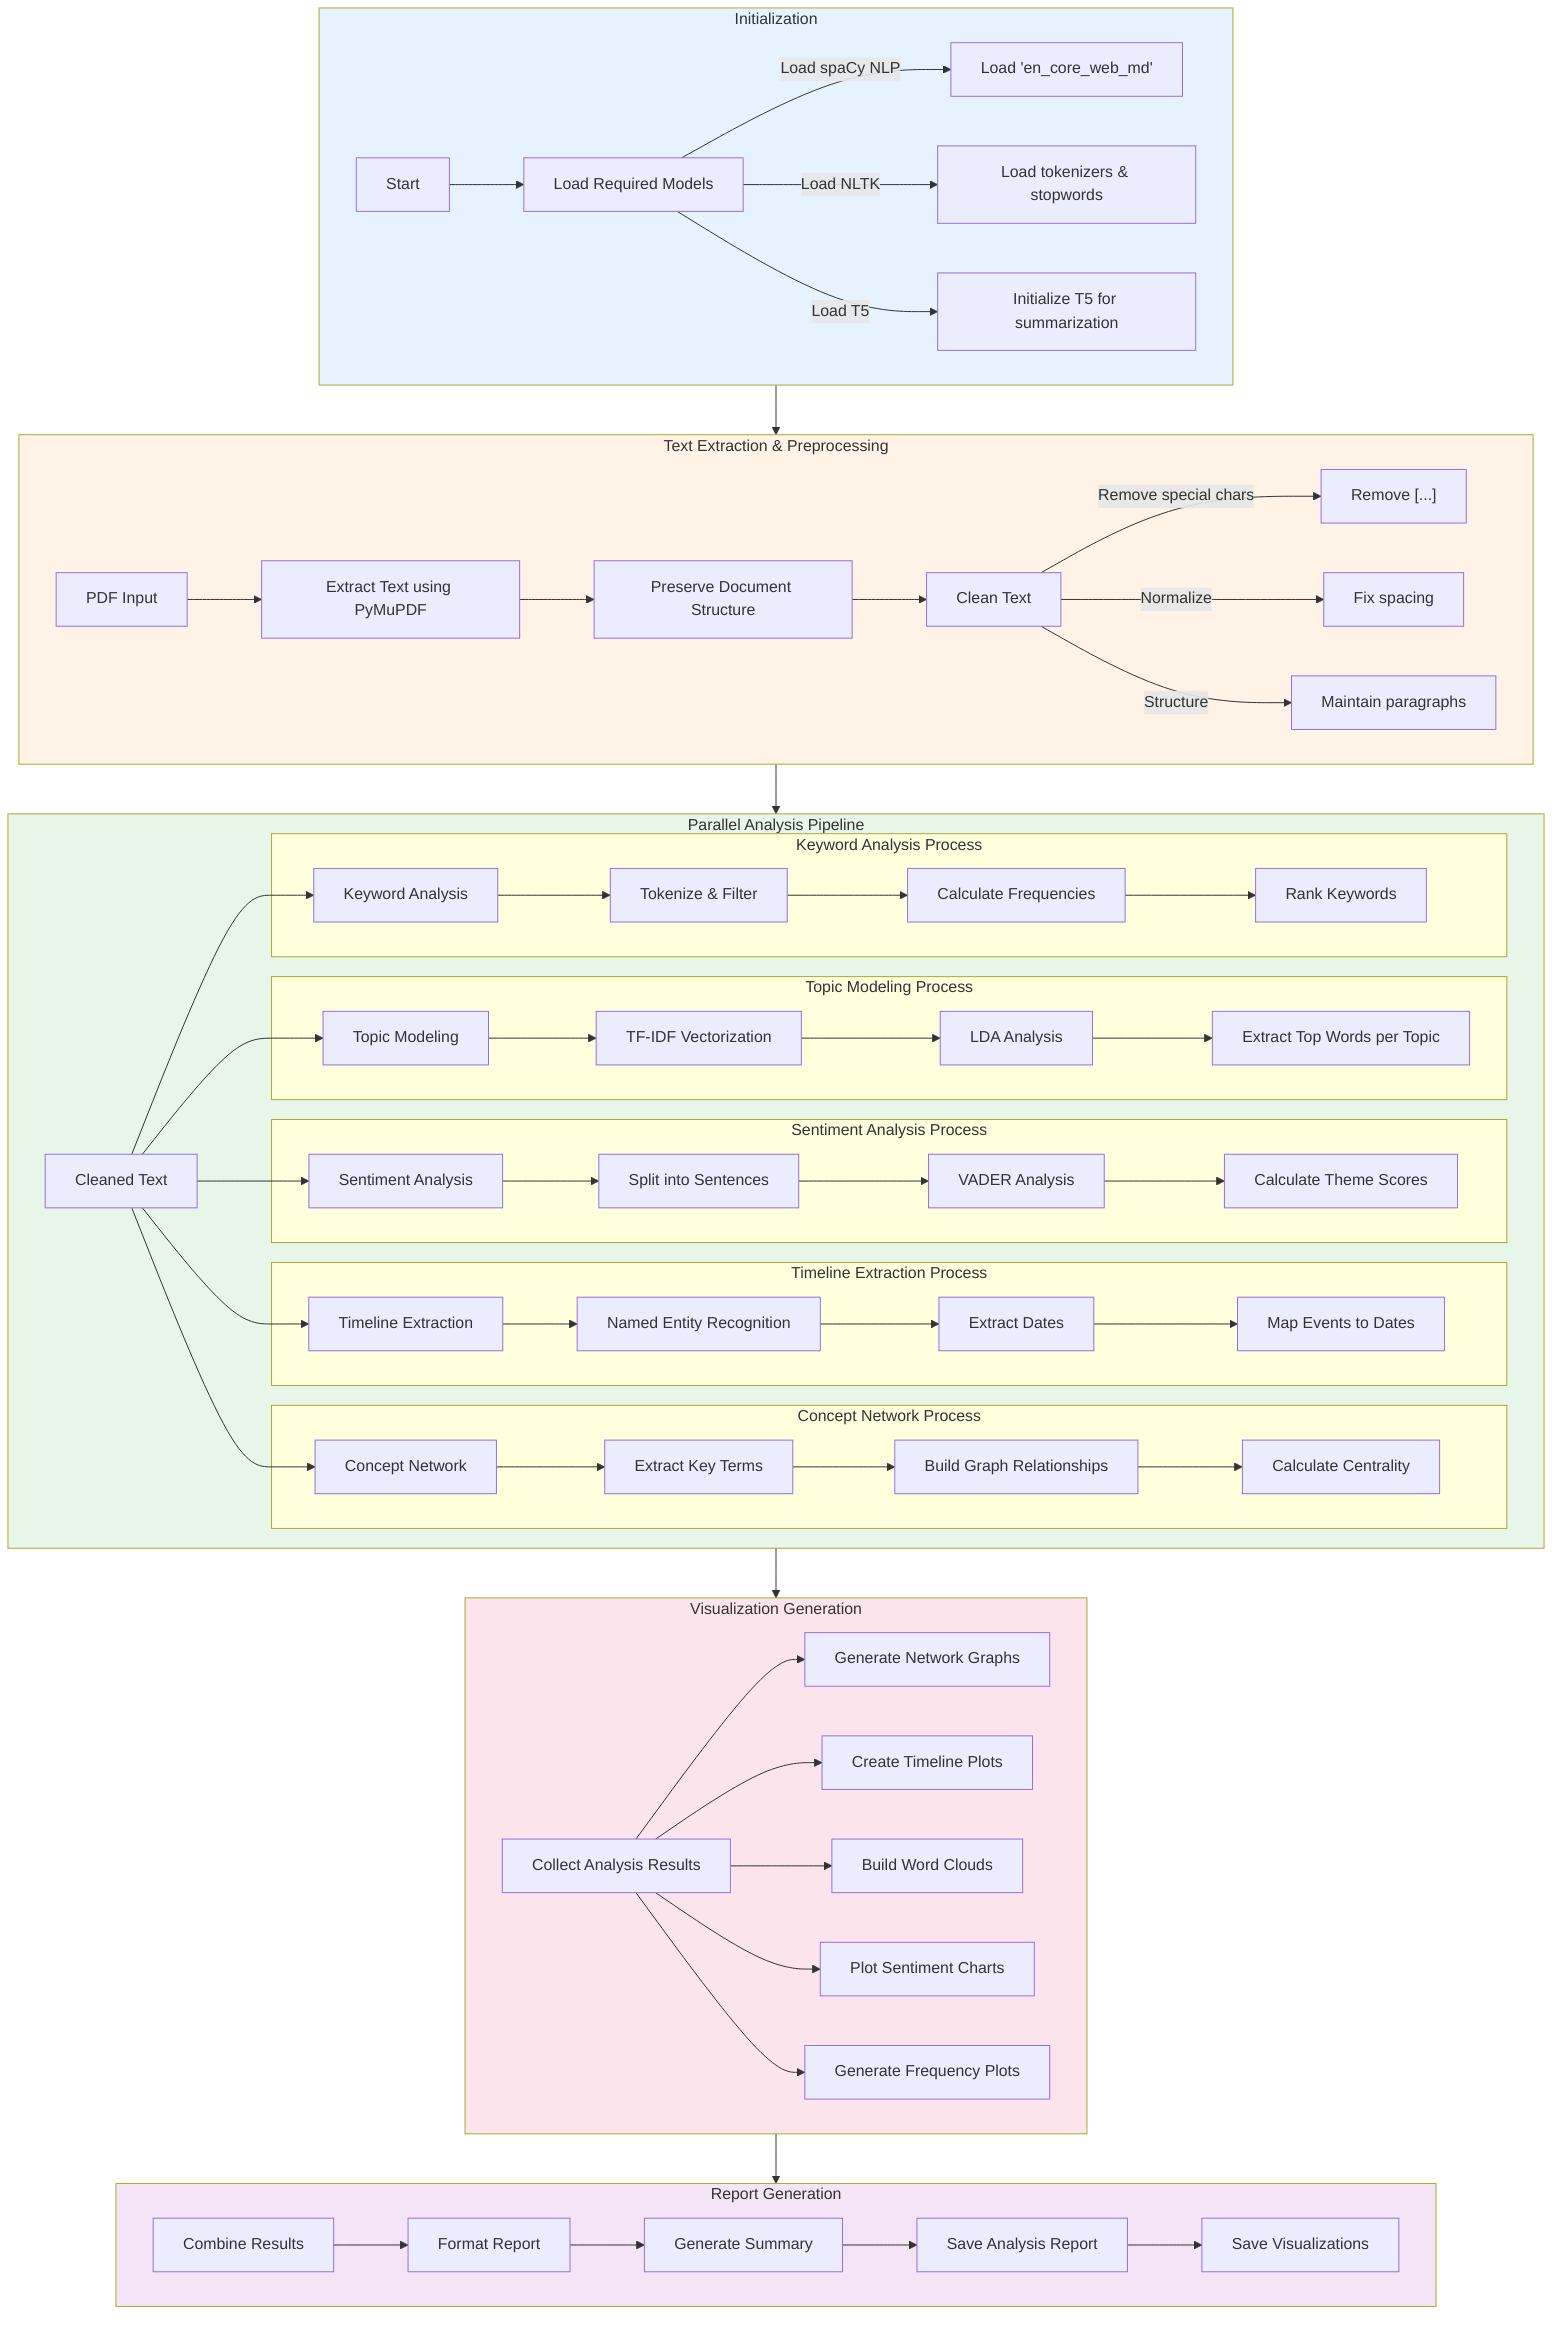 flowchart TD
    subgraph Init["Initialization"]
        A[Start] --> B[Load Required Models]
        B --> |"Load spaCy NLP"| C1["Load 'en_core_web_md'"]
        B --> |"Load NLTK"| C2["Load tokenizers & stopwords"]
        B --> |"Load T5"| C3["Initialize T5 for summarization"]
    end

    subgraph TextExtraction["Text Extraction & Preprocessing"]
        D[PDF Input] --> E["Extract Text using PyMuPDF"]
        E --> F["Preserve Document Structure"]
        F --> G["Clean Text"]
        G --> |"Remove special chars"| H1["Remove [...]"]
        G --> |"Normalize"| H2["Fix spacing"]
        G --> |"Structure"| H3["Maintain paragraphs"]
    end

    subgraph Analysis["Parallel Analysis Pipeline"]
        I["Cleaned Text"] --> J1["Topic Modeling"]
        I --> J2["Sentiment Analysis"]
        I --> J3["Timeline Extraction"]
        I --> J4["Concept Network"]
        I --> J5["Keyword Analysis"]

        subgraph TopicMod["Topic Modeling Process"]
            J1 --> K1["TF-IDF Vectorization"]
            K1 --> L1["LDA Analysis"]
            L1 --> M1["Extract Top Words per Topic"]
        end

        subgraph SentimentAn["Sentiment Analysis Process"]
            J2 --> K2["Split into Sentences"]
            K2 --> L2["VADER Analysis"]
            L2 --> M2["Calculate Theme Scores"]
        end

        subgraph TimelineEx["Timeline Extraction Process"]
            J3 --> K3["Named Entity Recognition"]
            K3 --> L3["Extract Dates"]
            L3 --> M3["Map Events to Dates"]
        end

        subgraph ConceptNet["Concept Network Process"]
            J4 --> K4["Extract Key Terms"]
            K4 --> L4["Build Graph Relationships"]
            L4 --> M4["Calculate Centrality"]
        end

        subgraph KeywordAn["Keyword Analysis Process"]
            J5 --> K5["Tokenize & Filter"]
            K5 --> L5["Calculate Frequencies"]
            L5 --> M5["Rank Keywords"]
        end
    end

    subgraph Visualization["Visualization Generation"]
        N["Collect Analysis Results"] --> O1["Generate Network Graphs"]
        N --> O2["Create Timeline Plots"]
        N --> O3["Build Word Clouds"]
        N --> O4["Plot Sentiment Charts"]
        N --> O5["Generate Frequency Plots"]
    end

    subgraph Output["Report Generation"]
        P["Combine Results"] --> Q["Format Report"]
        Q --> R["Generate Summary"]
        R --> S["Save Analysis Report"]
        S --> T["Save Visualizations"]
    end

    Init --> TextExtraction
    TextExtraction --> Analysis
    Analysis --> Visualization
    Visualization --> Output

    style Init fill:#e6f3ff
    style TextExtraction fill:#fff2e6
    style Analysis fill:#e8f5e9
    style Visualization fill:#fce4ec
    style Output fill:#f3e5f5